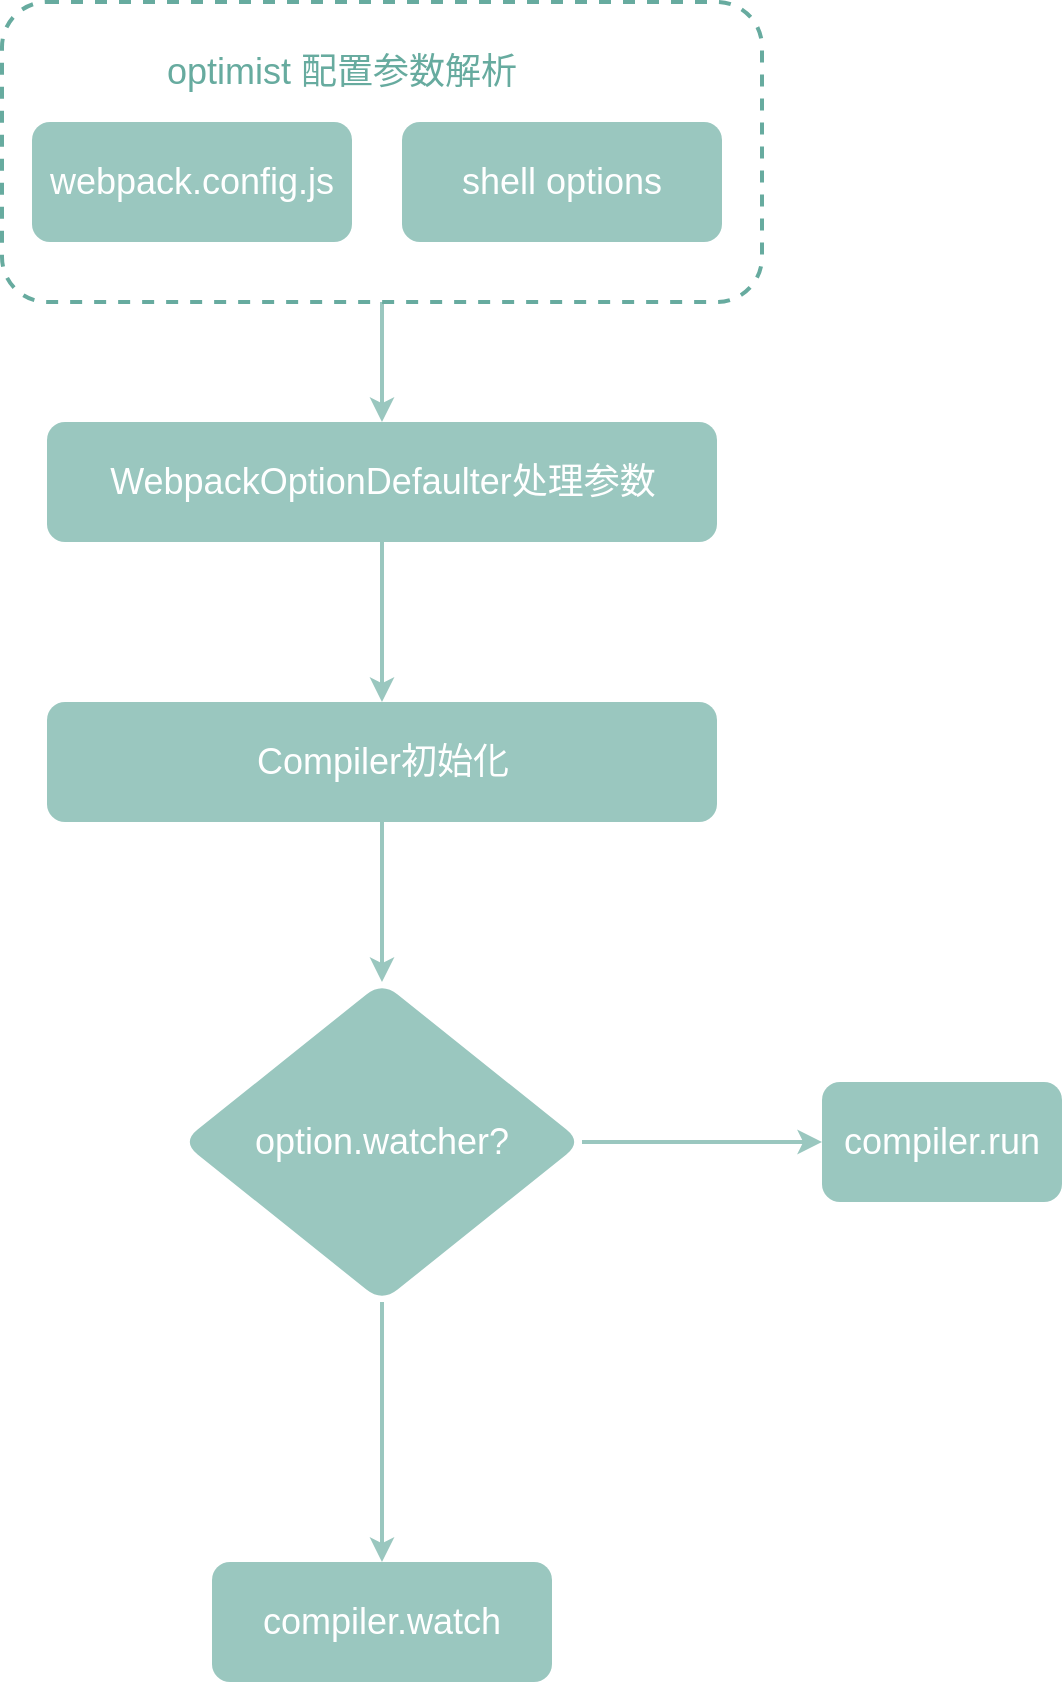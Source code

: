 <mxfile version="15.1.4" type="device"><diagram id="CIbHNQKoSj-QDUqQ7zj6" name="webpack-v1"><mxGraphModel dx="2965" dy="1933" grid="1" gridSize="10" guides="1" tooltips="1" connect="1" arrows="1" fold="1" page="1" pageScale="1" pageWidth="827" pageHeight="2069" math="0" shadow="0"><root><mxCell id="0"/><mxCell id="1" parent="0"/><mxCell id="HJyft_OREqN_ctmPyA4E-11" value="整体" style="" parent="0"/><mxCell id="HJyft_OREqN_ctmPyA4E-12" style="edgeStyle=orthogonalEdgeStyle;rounded=0;orthogonalLoop=1;jettySize=auto;html=1;entryX=0.5;entryY=0;entryDx=0;entryDy=0;fontSize=18;fontColor=#FFFFFF;strokeWidth=2;strokeColor=#9AC7BF;" edge="1" parent="HJyft_OREqN_ctmPyA4E-11" source="HJyft_OREqN_ctmPyA4E-13" target="HJyft_OREqN_ctmPyA4E-18"><mxGeometry relative="1" as="geometry"/></mxCell><mxCell id="HJyft_OREqN_ctmPyA4E-13" value="" style="rounded=1;whiteSpace=wrap;html=1;fontColor=#FFFFFF;fontSize=18;fillColor=none;strokeColor=#67AB9F;dashed=1;strokeWidth=2;" vertex="1" parent="HJyft_OREqN_ctmPyA4E-11"><mxGeometry x="150" y="60" width="380" height="150" as="geometry"/></mxCell><mxCell id="HJyft_OREqN_ctmPyA4E-14" value="webpack.config.js" style="rounded=1;whiteSpace=wrap;html=1;strokeColor=none;fillColor=#9AC7BF;fontColor=#FFFFFF;fontSize=18;" vertex="1" parent="HJyft_OREqN_ctmPyA4E-11"><mxGeometry x="165" y="120" width="160" height="60" as="geometry"/></mxCell><mxCell id="HJyft_OREqN_ctmPyA4E-15" value="shell options" style="rounded=1;whiteSpace=wrap;html=1;strokeColor=none;fillColor=#9AC7BF;fontColor=#FFFFFF;fontSize=18;" vertex="1" parent="HJyft_OREqN_ctmPyA4E-11"><mxGeometry x="350" y="120" width="160" height="60" as="geometry"/></mxCell><mxCell id="HJyft_OREqN_ctmPyA4E-16" value="optimist 配置参数解析" style="text;html=1;strokeColor=none;fillColor=none;align=center;verticalAlign=middle;whiteSpace=wrap;rounded=0;dashed=1;fontSize=18;fontColor=#67AB9F;" vertex="1" parent="HJyft_OREqN_ctmPyA4E-11"><mxGeometry x="210" y="80" width="220" height="30" as="geometry"/></mxCell><mxCell id="HJyft_OREqN_ctmPyA4E-17" value="" style="edgeStyle=orthogonalEdgeStyle;rounded=0;orthogonalLoop=1;jettySize=auto;html=1;fontSize=18;fontColor=#FFFFFF;strokeColor=#9AC7BF;strokeWidth=2;" edge="1" parent="HJyft_OREqN_ctmPyA4E-11" source="HJyft_OREqN_ctmPyA4E-18" target="HJyft_OREqN_ctmPyA4E-20"><mxGeometry relative="1" as="geometry"/></mxCell><mxCell id="HJyft_OREqN_ctmPyA4E-18" value="WebpackOptionDefaulter处理参数" style="rounded=1;whiteSpace=wrap;html=1;strokeColor=none;fillColor=#9AC7BF;fontColor=#FFFFFF;fontSize=18;" vertex="1" parent="HJyft_OREqN_ctmPyA4E-11"><mxGeometry x="172.5" y="270" width="335" height="60" as="geometry"/></mxCell><mxCell id="HJyft_OREqN_ctmPyA4E-19" value="" style="edgeStyle=orthogonalEdgeStyle;rounded=0;orthogonalLoop=1;jettySize=auto;html=1;fontSize=18;fontColor=#FFFFFF;strokeColor=#9AC7BF;strokeWidth=2;" edge="1" parent="HJyft_OREqN_ctmPyA4E-11" source="HJyft_OREqN_ctmPyA4E-20" target="HJyft_OREqN_ctmPyA4E-23"><mxGeometry relative="1" as="geometry"/></mxCell><mxCell id="HJyft_OREqN_ctmPyA4E-20" value="Compiler初始化" style="rounded=1;whiteSpace=wrap;html=1;strokeColor=none;fillColor=#9AC7BF;fontColor=#FFFFFF;fontSize=18;" vertex="1" parent="HJyft_OREqN_ctmPyA4E-11"><mxGeometry x="172.5" y="410" width="335" height="60" as="geometry"/></mxCell><mxCell id="HJyft_OREqN_ctmPyA4E-21" value="" style="edgeStyle=orthogonalEdgeStyle;rounded=0;orthogonalLoop=1;jettySize=auto;html=1;fontSize=18;fontColor=#FFFFFF;strokeColor=#9AC7BF;strokeWidth=2;" edge="1" parent="HJyft_OREqN_ctmPyA4E-11" source="HJyft_OREqN_ctmPyA4E-23" target="HJyft_OREqN_ctmPyA4E-24"><mxGeometry relative="1" as="geometry"/></mxCell><mxCell id="HJyft_OREqN_ctmPyA4E-22" value="" style="edgeStyle=orthogonalEdgeStyle;rounded=0;orthogonalLoop=1;jettySize=auto;html=1;fontSize=18;fontColor=#FFFFFF;strokeColor=#9AC7BF;strokeWidth=2;" edge="1" parent="HJyft_OREqN_ctmPyA4E-11" source="HJyft_OREqN_ctmPyA4E-23" target="HJyft_OREqN_ctmPyA4E-25"><mxGeometry relative="1" as="geometry"/></mxCell><mxCell id="HJyft_OREqN_ctmPyA4E-23" value="option.watcher?" style="rhombus;whiteSpace=wrap;html=1;rounded=1;fontSize=18;fontColor=#FFFFFF;strokeColor=none;fillColor=#9AC7BF;" vertex="1" parent="HJyft_OREqN_ctmPyA4E-11"><mxGeometry x="240" y="550" width="200" height="160" as="geometry"/></mxCell><mxCell id="HJyft_OREqN_ctmPyA4E-24" value="compiler.watch" style="whiteSpace=wrap;html=1;rounded=1;fontSize=18;fontColor=#FFFFFF;strokeColor=none;fillColor=#9AC7BF;" vertex="1" parent="HJyft_OREqN_ctmPyA4E-11"><mxGeometry x="255" y="840" width="170" height="60" as="geometry"/></mxCell><mxCell id="HJyft_OREqN_ctmPyA4E-25" value="compiler.run" style="whiteSpace=wrap;html=1;rounded=1;fontSize=18;fontColor=#FFFFFF;strokeColor=none;fillColor=#9AC7BF;" vertex="1" parent="HJyft_OREqN_ctmPyA4E-11"><mxGeometry x="560" y="600" width="120" height="60" as="geometry"/></mxCell></root></mxGraphModel></diagram></mxfile>